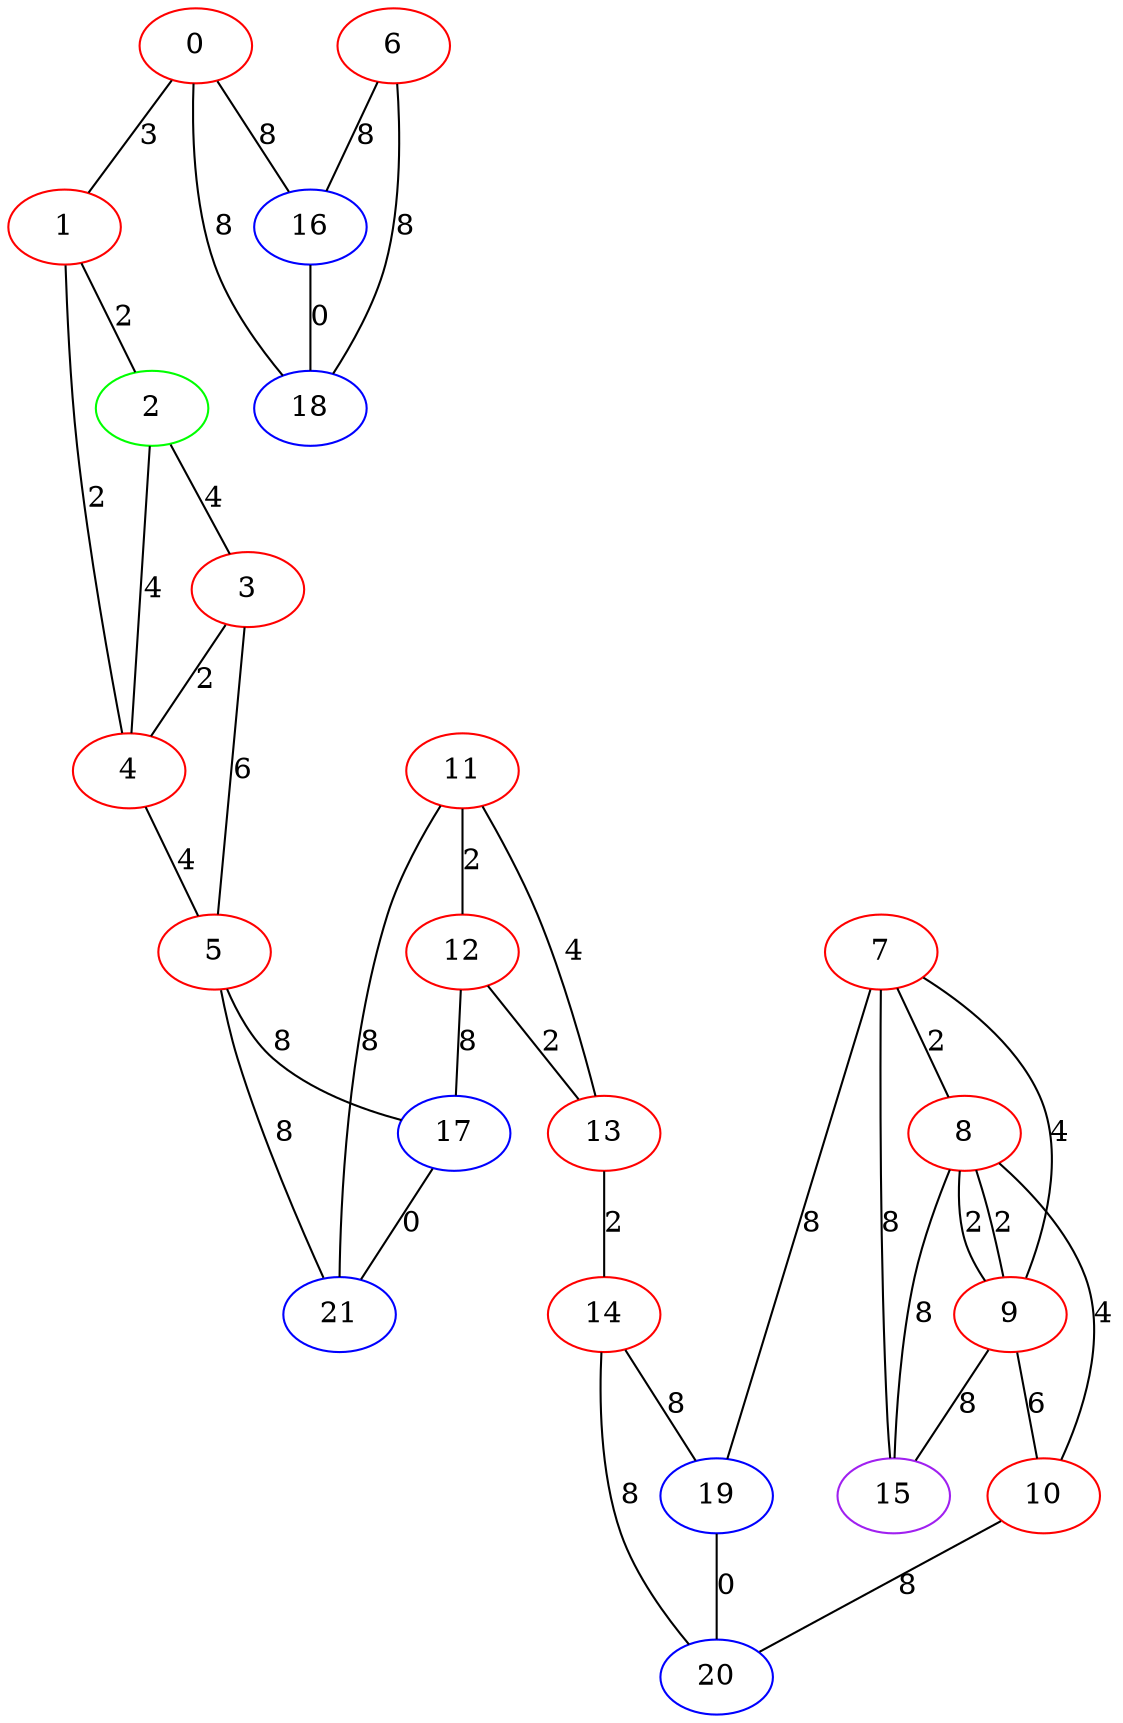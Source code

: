 graph "" {
0 [color=red, weight=1];
1 [color=red, weight=1];
2 [color=green, weight=2];
3 [color=red, weight=1];
4 [color=red, weight=1];
5 [color=red, weight=1];
6 [color=red, weight=1];
7 [color=red, weight=1];
8 [color=red, weight=1];
9 [color=red, weight=1];
10 [color=red, weight=1];
11 [color=red, weight=1];
12 [color=red, weight=1];
13 [color=red, weight=1];
14 [color=red, weight=1];
15 [color=purple, weight=4];
16 [color=blue, weight=3];
17 [color=blue, weight=3];
18 [color=blue, weight=3];
19 [color=blue, weight=3];
20 [color=blue, weight=3];
21 [color=blue, weight=3];
0 -- 16  [key=0, label=8];
0 -- 1  [key=0, label=3];
0 -- 18  [key=0, label=8];
1 -- 2  [key=0, label=2];
1 -- 4  [key=0, label=2];
2 -- 3  [key=0, label=4];
2 -- 4  [key=0, label=4];
3 -- 4  [key=0, label=2];
3 -- 5  [key=0, label=6];
4 -- 5  [key=0, label=4];
5 -- 17  [key=0, label=8];
5 -- 21  [key=0, label=8];
6 -- 16  [key=0, label=8];
6 -- 18  [key=0, label=8];
7 -- 8  [key=0, label=2];
7 -- 9  [key=0, label=4];
7 -- 19  [key=0, label=8];
7 -- 15  [key=0, label=8];
8 -- 9  [key=0, label=2];
8 -- 9  [key=1, label=2];
8 -- 10  [key=0, label=4];
8 -- 15  [key=0, label=8];
9 -- 10  [key=0, label=6];
9 -- 15  [key=0, label=8];
10 -- 20  [key=0, label=8];
11 -- 12  [key=0, label=2];
11 -- 13  [key=0, label=4];
11 -- 21  [key=0, label=8];
12 -- 17  [key=0, label=8];
12 -- 13  [key=0, label=2];
13 -- 14  [key=0, label=2];
14 -- 19  [key=0, label=8];
14 -- 20  [key=0, label=8];
16 -- 18  [key=0, label=0];
17 -- 21  [key=0, label=0];
19 -- 20  [key=0, label=0];
}
